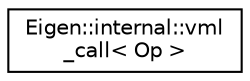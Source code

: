 digraph "Graphical Class Hierarchy"
{
  edge [fontname="Helvetica",fontsize="10",labelfontname="Helvetica",labelfontsize="10"];
  node [fontname="Helvetica",fontsize="10",shape=record];
  rankdir="LR";
  Node1 [label="Eigen::internal::vml\l_call\< Op \>",height=0.2,width=0.4,color="black", fillcolor="white", style="filled",URL="$struct_eigen_1_1internal_1_1vml__call.html"];
}
